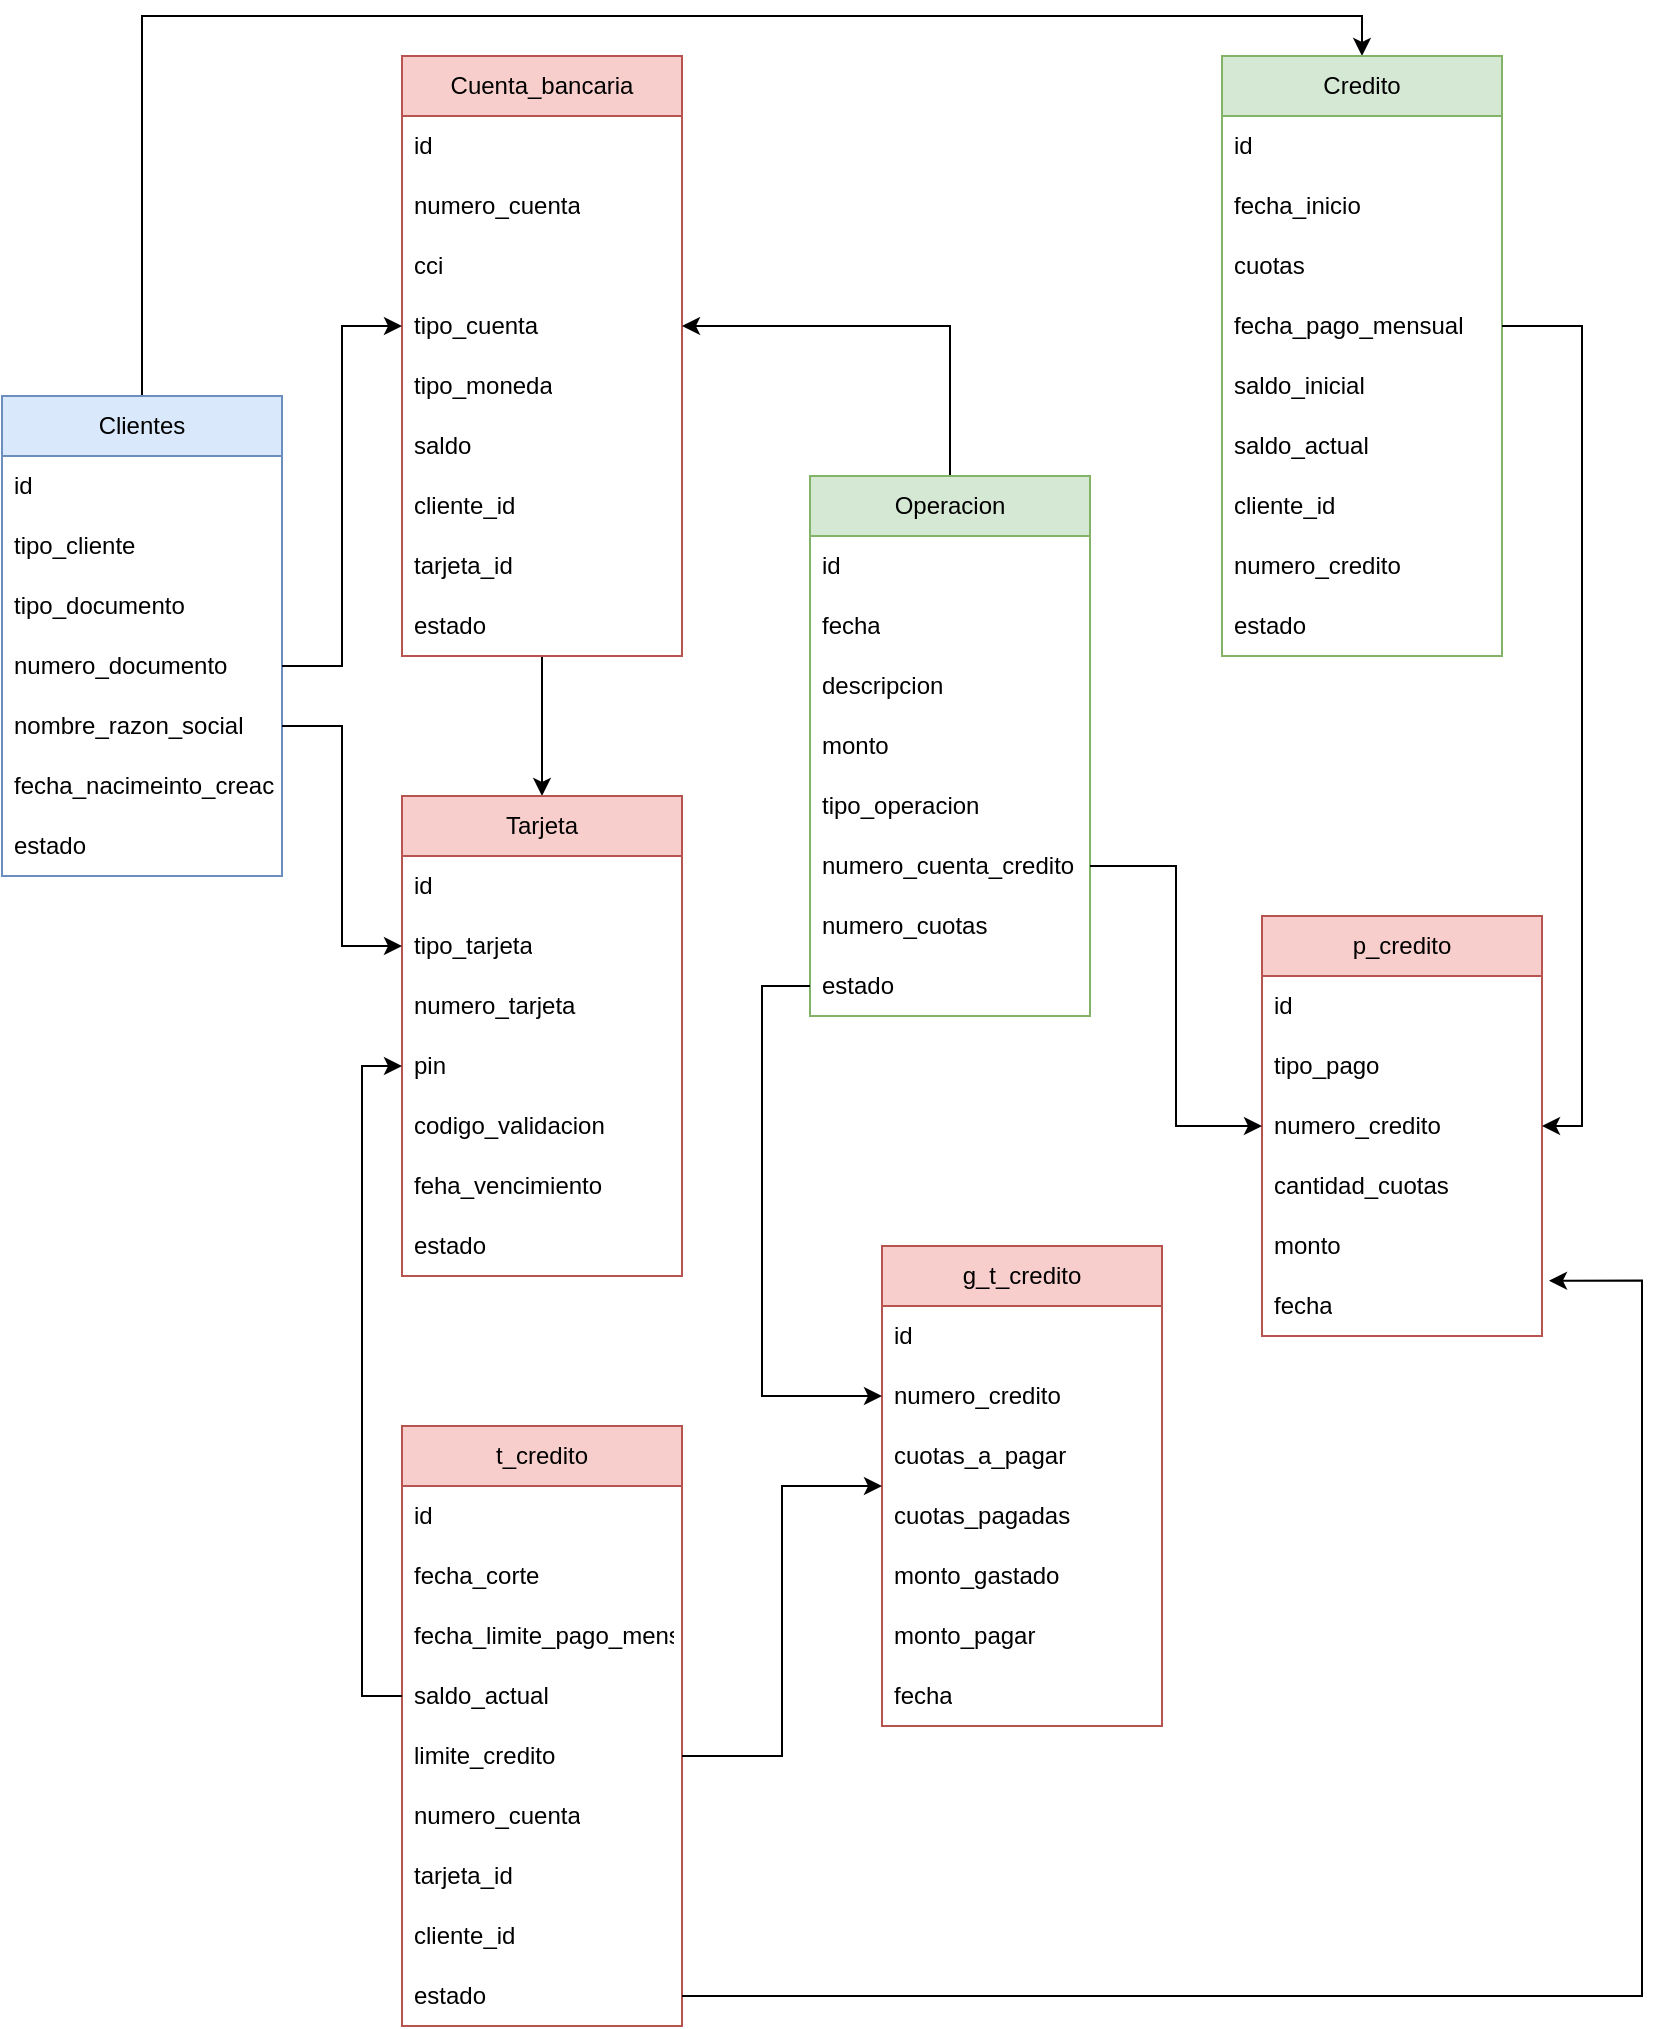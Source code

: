 <mxfile version="20.8.20" type="device"><diagram name="Página-1" id="gW0GPHRbB5dz8MdHrR5P"><mxGraphModel dx="1306" dy="1774" grid="1" gridSize="10" guides="1" tooltips="1" connect="1" arrows="1" fold="1" page="1" pageScale="1" pageWidth="827" pageHeight="1169" math="0" shadow="0"><root><mxCell id="0"/><mxCell id="1" parent="0"/><mxCell id="HkYE6U0R13ZYtz65Loia-97" style="edgeStyle=orthogonalEdgeStyle;rounded=0;orthogonalLoop=1;jettySize=auto;html=1;exitX=0.5;exitY=0;exitDx=0;exitDy=0;entryX=0.5;entryY=0;entryDx=0;entryDy=0;" edge="1" parent="1" source="HkYE6U0R13ZYtz65Loia-1" target="HkYE6U0R13ZYtz65Loia-17"><mxGeometry relative="1" as="geometry"/></mxCell><mxCell id="HkYE6U0R13ZYtz65Loia-1" value="Clientes" style="swimlane;fontStyle=0;childLayout=stackLayout;horizontal=1;startSize=30;horizontalStack=0;resizeParent=1;resizeParentMax=0;resizeLast=0;collapsible=1;marginBottom=0;whiteSpace=wrap;html=1;fillColor=#dae8fc;strokeColor=#6c8ebf;" vertex="1" parent="1"><mxGeometry x="10" y="130" width="140" height="240" as="geometry"/></mxCell><mxCell id="HkYE6U0R13ZYtz65Loia-2" value="id" style="text;strokeColor=none;fillColor=none;align=left;verticalAlign=middle;spacingLeft=4;spacingRight=4;overflow=hidden;points=[[0,0.5],[1,0.5]];portConstraint=eastwest;rotatable=0;whiteSpace=wrap;html=1;" vertex="1" parent="HkYE6U0R13ZYtz65Loia-1"><mxGeometry y="30" width="140" height="30" as="geometry"/></mxCell><mxCell id="HkYE6U0R13ZYtz65Loia-3" value="tipo_cliente" style="text;strokeColor=none;fillColor=none;align=left;verticalAlign=middle;spacingLeft=4;spacingRight=4;overflow=hidden;points=[[0,0.5],[1,0.5]];portConstraint=eastwest;rotatable=0;whiteSpace=wrap;html=1;" vertex="1" parent="HkYE6U0R13ZYtz65Loia-1"><mxGeometry y="60" width="140" height="30" as="geometry"/></mxCell><mxCell id="HkYE6U0R13ZYtz65Loia-4" value="tipo_documento" style="text;strokeColor=none;fillColor=none;align=left;verticalAlign=middle;spacingLeft=4;spacingRight=4;overflow=hidden;points=[[0,0.5],[1,0.5]];portConstraint=eastwest;rotatable=0;whiteSpace=wrap;html=1;" vertex="1" parent="HkYE6U0R13ZYtz65Loia-1"><mxGeometry y="90" width="140" height="30" as="geometry"/></mxCell><mxCell id="HkYE6U0R13ZYtz65Loia-5" value="numero_documento" style="text;strokeColor=none;fillColor=none;align=left;verticalAlign=middle;spacingLeft=4;spacingRight=4;overflow=hidden;points=[[0,0.5],[1,0.5]];portConstraint=eastwest;rotatable=0;whiteSpace=wrap;html=1;" vertex="1" parent="HkYE6U0R13ZYtz65Loia-1"><mxGeometry y="120" width="140" height="30" as="geometry"/></mxCell><mxCell id="HkYE6U0R13ZYtz65Loia-6" value="nombre_razon_social" style="text;strokeColor=none;fillColor=none;align=left;verticalAlign=middle;spacingLeft=4;spacingRight=4;overflow=hidden;points=[[0,0.5],[1,0.5]];portConstraint=eastwest;rotatable=0;whiteSpace=wrap;html=1;" vertex="1" parent="HkYE6U0R13ZYtz65Loia-1"><mxGeometry y="150" width="140" height="30" as="geometry"/></mxCell><mxCell id="HkYE6U0R13ZYtz65Loia-7" value="fecha_nacimeinto_creacion" style="text;strokeColor=none;fillColor=none;align=left;verticalAlign=middle;spacingLeft=4;spacingRight=4;overflow=hidden;points=[[0,0.5],[1,0.5]];portConstraint=eastwest;rotatable=0;whiteSpace=wrap;html=1;" vertex="1" parent="HkYE6U0R13ZYtz65Loia-1"><mxGeometry y="180" width="140" height="30" as="geometry"/></mxCell><mxCell id="HkYE6U0R13ZYtz65Loia-8" value="estado" style="text;strokeColor=none;fillColor=none;align=left;verticalAlign=middle;spacingLeft=4;spacingRight=4;overflow=hidden;points=[[0,0.5],[1,0.5]];portConstraint=eastwest;rotatable=0;whiteSpace=wrap;html=1;" vertex="1" parent="HkYE6U0R13ZYtz65Loia-1"><mxGeometry y="210" width="140" height="30" as="geometry"/></mxCell><mxCell id="HkYE6U0R13ZYtz65Loia-17" value="Credito" style="swimlane;fontStyle=0;childLayout=stackLayout;horizontal=1;startSize=30;horizontalStack=0;resizeParent=1;resizeParentMax=0;resizeLast=0;collapsible=1;marginBottom=0;whiteSpace=wrap;html=1;fillColor=#d5e8d4;strokeColor=#82b366;" vertex="1" parent="1"><mxGeometry x="620" y="-40" width="140" height="300" as="geometry"/></mxCell><mxCell id="HkYE6U0R13ZYtz65Loia-18" value="id" style="text;strokeColor=none;fillColor=none;align=left;verticalAlign=middle;spacingLeft=4;spacingRight=4;overflow=hidden;points=[[0,0.5],[1,0.5]];portConstraint=eastwest;rotatable=0;whiteSpace=wrap;html=1;" vertex="1" parent="HkYE6U0R13ZYtz65Loia-17"><mxGeometry y="30" width="140" height="30" as="geometry"/></mxCell><mxCell id="HkYE6U0R13ZYtz65Loia-19" value="fecha_inicio" style="text;strokeColor=none;fillColor=none;align=left;verticalAlign=middle;spacingLeft=4;spacingRight=4;overflow=hidden;points=[[0,0.5],[1,0.5]];portConstraint=eastwest;rotatable=0;whiteSpace=wrap;html=1;" vertex="1" parent="HkYE6U0R13ZYtz65Loia-17"><mxGeometry y="60" width="140" height="30" as="geometry"/></mxCell><mxCell id="HkYE6U0R13ZYtz65Loia-20" value="cuotas" style="text;strokeColor=none;fillColor=none;align=left;verticalAlign=middle;spacingLeft=4;spacingRight=4;overflow=hidden;points=[[0,0.5],[1,0.5]];portConstraint=eastwest;rotatable=0;whiteSpace=wrap;html=1;" vertex="1" parent="HkYE6U0R13ZYtz65Loia-17"><mxGeometry y="90" width="140" height="30" as="geometry"/></mxCell><mxCell id="HkYE6U0R13ZYtz65Loia-21" value="fecha_pago_mensual" style="text;strokeColor=none;fillColor=none;align=left;verticalAlign=middle;spacingLeft=4;spacingRight=4;overflow=hidden;points=[[0,0.5],[1,0.5]];portConstraint=eastwest;rotatable=0;whiteSpace=wrap;html=1;" vertex="1" parent="HkYE6U0R13ZYtz65Loia-17"><mxGeometry y="120" width="140" height="30" as="geometry"/></mxCell><mxCell id="HkYE6U0R13ZYtz65Loia-22" value="saldo_inicial" style="text;strokeColor=none;fillColor=none;align=left;verticalAlign=middle;spacingLeft=4;spacingRight=4;overflow=hidden;points=[[0,0.5],[1,0.5]];portConstraint=eastwest;rotatable=0;whiteSpace=wrap;html=1;" vertex="1" parent="HkYE6U0R13ZYtz65Loia-17"><mxGeometry y="150" width="140" height="30" as="geometry"/></mxCell><mxCell id="HkYE6U0R13ZYtz65Loia-23" value="saldo_actual" style="text;strokeColor=none;fillColor=none;align=left;verticalAlign=middle;spacingLeft=4;spacingRight=4;overflow=hidden;points=[[0,0.5],[1,0.5]];portConstraint=eastwest;rotatable=0;whiteSpace=wrap;html=1;" vertex="1" parent="HkYE6U0R13ZYtz65Loia-17"><mxGeometry y="180" width="140" height="30" as="geometry"/></mxCell><mxCell id="HkYE6U0R13ZYtz65Loia-24" value="cliente_id" style="text;strokeColor=none;fillColor=none;align=left;verticalAlign=middle;spacingLeft=4;spacingRight=4;overflow=hidden;points=[[0,0.5],[1,0.5]];portConstraint=eastwest;rotatable=0;whiteSpace=wrap;html=1;" vertex="1" parent="HkYE6U0R13ZYtz65Loia-17"><mxGeometry y="210" width="140" height="30" as="geometry"/></mxCell><mxCell id="HkYE6U0R13ZYtz65Loia-25" value="numero_credito" style="text;strokeColor=none;fillColor=none;align=left;verticalAlign=middle;spacingLeft=4;spacingRight=4;overflow=hidden;points=[[0,0.5],[1,0.5]];portConstraint=eastwest;rotatable=0;whiteSpace=wrap;html=1;" vertex="1" parent="HkYE6U0R13ZYtz65Loia-17"><mxGeometry y="240" width="140" height="30" as="geometry"/></mxCell><mxCell id="HkYE6U0R13ZYtz65Loia-26" value="estado" style="text;strokeColor=none;fillColor=none;align=left;verticalAlign=middle;spacingLeft=4;spacingRight=4;overflow=hidden;points=[[0,0.5],[1,0.5]];portConstraint=eastwest;rotatable=0;whiteSpace=wrap;html=1;" vertex="1" parent="HkYE6U0R13ZYtz65Loia-17"><mxGeometry y="270" width="140" height="30" as="geometry"/></mxCell><mxCell id="HkYE6U0R13ZYtz65Loia-92" style="edgeStyle=orthogonalEdgeStyle;rounded=0;orthogonalLoop=1;jettySize=auto;html=1;entryX=0.5;entryY=0;entryDx=0;entryDy=0;" edge="1" parent="1" source="HkYE6U0R13ZYtz65Loia-28" target="HkYE6U0R13ZYtz65Loia-53"><mxGeometry relative="1" as="geometry"/></mxCell><mxCell id="HkYE6U0R13ZYtz65Loia-28" value="Cuenta_bancaria" style="swimlane;fontStyle=0;childLayout=stackLayout;horizontal=1;startSize=30;horizontalStack=0;resizeParent=1;resizeParentMax=0;resizeLast=0;collapsible=1;marginBottom=0;whiteSpace=wrap;html=1;fillColor=#f8cecc;strokeColor=#b85450;" vertex="1" parent="1"><mxGeometry x="210" y="-40" width="140" height="300" as="geometry"/></mxCell><mxCell id="HkYE6U0R13ZYtz65Loia-29" value="id" style="text;strokeColor=none;fillColor=none;align=left;verticalAlign=middle;spacingLeft=4;spacingRight=4;overflow=hidden;points=[[0,0.5],[1,0.5]];portConstraint=eastwest;rotatable=0;whiteSpace=wrap;html=1;" vertex="1" parent="HkYE6U0R13ZYtz65Loia-28"><mxGeometry y="30" width="140" height="30" as="geometry"/></mxCell><mxCell id="HkYE6U0R13ZYtz65Loia-39" value="numero_cuenta" style="text;strokeColor=none;fillColor=none;align=left;verticalAlign=middle;spacingLeft=4;spacingRight=4;overflow=hidden;points=[[0,0.5],[1,0.5]];portConstraint=eastwest;rotatable=0;whiteSpace=wrap;html=1;" vertex="1" parent="HkYE6U0R13ZYtz65Loia-28"><mxGeometry y="60" width="140" height="30" as="geometry"/></mxCell><mxCell id="HkYE6U0R13ZYtz65Loia-30" value="cci" style="text;strokeColor=none;fillColor=none;align=left;verticalAlign=middle;spacingLeft=4;spacingRight=4;overflow=hidden;points=[[0,0.5],[1,0.5]];portConstraint=eastwest;rotatable=0;whiteSpace=wrap;html=1;" vertex="1" parent="HkYE6U0R13ZYtz65Loia-28"><mxGeometry y="90" width="140" height="30" as="geometry"/></mxCell><mxCell id="HkYE6U0R13ZYtz65Loia-31" value="tipo_cuenta&amp;nbsp;" style="text;strokeColor=none;fillColor=none;align=left;verticalAlign=middle;spacingLeft=4;spacingRight=4;overflow=hidden;points=[[0,0.5],[1,0.5]];portConstraint=eastwest;rotatable=0;whiteSpace=wrap;html=1;" vertex="1" parent="HkYE6U0R13ZYtz65Loia-28"><mxGeometry y="120" width="140" height="30" as="geometry"/></mxCell><mxCell id="HkYE6U0R13ZYtz65Loia-32" value="tipo_moneda" style="text;strokeColor=none;fillColor=none;align=left;verticalAlign=middle;spacingLeft=4;spacingRight=4;overflow=hidden;points=[[0,0.5],[1,0.5]];portConstraint=eastwest;rotatable=0;whiteSpace=wrap;html=1;" vertex="1" parent="HkYE6U0R13ZYtz65Loia-28"><mxGeometry y="150" width="140" height="30" as="geometry"/></mxCell><mxCell id="HkYE6U0R13ZYtz65Loia-33" value="saldo" style="text;strokeColor=none;fillColor=none;align=left;verticalAlign=middle;spacingLeft=4;spacingRight=4;overflow=hidden;points=[[0,0.5],[1,0.5]];portConstraint=eastwest;rotatable=0;whiteSpace=wrap;html=1;" vertex="1" parent="HkYE6U0R13ZYtz65Loia-28"><mxGeometry y="180" width="140" height="30" as="geometry"/></mxCell><mxCell id="HkYE6U0R13ZYtz65Loia-40" value="cliente_id" style="text;strokeColor=none;fillColor=none;align=left;verticalAlign=middle;spacingLeft=4;spacingRight=4;overflow=hidden;points=[[0,0.5],[1,0.5]];portConstraint=eastwest;rotatable=0;whiteSpace=wrap;html=1;" vertex="1" parent="HkYE6U0R13ZYtz65Loia-28"><mxGeometry y="210" width="140" height="30" as="geometry"/></mxCell><mxCell id="HkYE6U0R13ZYtz65Loia-41" value="tarjeta_id" style="text;strokeColor=none;fillColor=none;align=left;verticalAlign=middle;spacingLeft=4;spacingRight=4;overflow=hidden;points=[[0,0.5],[1,0.5]];portConstraint=eastwest;rotatable=0;whiteSpace=wrap;html=1;" vertex="1" parent="HkYE6U0R13ZYtz65Loia-28"><mxGeometry y="240" width="140" height="30" as="geometry"/></mxCell><mxCell id="HkYE6U0R13ZYtz65Loia-42" value="estado" style="text;strokeColor=none;fillColor=none;align=left;verticalAlign=middle;spacingLeft=4;spacingRight=4;overflow=hidden;points=[[0,0.5],[1,0.5]];portConstraint=eastwest;rotatable=0;whiteSpace=wrap;html=1;" vertex="1" parent="HkYE6U0R13ZYtz65Loia-28"><mxGeometry y="270" width="140" height="30" as="geometry"/></mxCell><mxCell id="HkYE6U0R13ZYtz65Loia-102" style="edgeStyle=orthogonalEdgeStyle;rounded=0;orthogonalLoop=1;jettySize=auto;html=1;entryX=1;entryY=0.5;entryDx=0;entryDy=0;" edge="1" parent="1" source="HkYE6U0R13ZYtz65Loia-43" target="HkYE6U0R13ZYtz65Loia-31"><mxGeometry relative="1" as="geometry"/></mxCell><mxCell id="HkYE6U0R13ZYtz65Loia-43" value="Operacion" style="swimlane;fontStyle=0;childLayout=stackLayout;horizontal=1;startSize=30;horizontalStack=0;resizeParent=1;resizeParentMax=0;resizeLast=0;collapsible=1;marginBottom=0;whiteSpace=wrap;html=1;fillColor=#d5e8d4;strokeColor=#82b366;" vertex="1" parent="1"><mxGeometry x="414" y="170" width="140" height="270" as="geometry"/></mxCell><mxCell id="HkYE6U0R13ZYtz65Loia-44" value="id" style="text;strokeColor=none;fillColor=none;align=left;verticalAlign=middle;spacingLeft=4;spacingRight=4;overflow=hidden;points=[[0,0.5],[1,0.5]];portConstraint=eastwest;rotatable=0;whiteSpace=wrap;html=1;" vertex="1" parent="HkYE6U0R13ZYtz65Loia-43"><mxGeometry y="30" width="140" height="30" as="geometry"/></mxCell><mxCell id="HkYE6U0R13ZYtz65Loia-45" value="fecha" style="text;strokeColor=none;fillColor=none;align=left;verticalAlign=middle;spacingLeft=4;spacingRight=4;overflow=hidden;points=[[0,0.5],[1,0.5]];portConstraint=eastwest;rotatable=0;whiteSpace=wrap;html=1;" vertex="1" parent="HkYE6U0R13ZYtz65Loia-43"><mxGeometry y="60" width="140" height="30" as="geometry"/></mxCell><mxCell id="HkYE6U0R13ZYtz65Loia-46" value="descripcion" style="text;strokeColor=none;fillColor=none;align=left;verticalAlign=middle;spacingLeft=4;spacingRight=4;overflow=hidden;points=[[0,0.5],[1,0.5]];portConstraint=eastwest;rotatable=0;whiteSpace=wrap;html=1;" vertex="1" parent="HkYE6U0R13ZYtz65Loia-43"><mxGeometry y="90" width="140" height="30" as="geometry"/></mxCell><mxCell id="HkYE6U0R13ZYtz65Loia-47" value="monto" style="text;strokeColor=none;fillColor=none;align=left;verticalAlign=middle;spacingLeft=4;spacingRight=4;overflow=hidden;points=[[0,0.5],[1,0.5]];portConstraint=eastwest;rotatable=0;whiteSpace=wrap;html=1;" vertex="1" parent="HkYE6U0R13ZYtz65Loia-43"><mxGeometry y="120" width="140" height="30" as="geometry"/></mxCell><mxCell id="HkYE6U0R13ZYtz65Loia-48" value="tipo_operacion" style="text;strokeColor=none;fillColor=none;align=left;verticalAlign=middle;spacingLeft=4;spacingRight=4;overflow=hidden;points=[[0,0.5],[1,0.5]];portConstraint=eastwest;rotatable=0;whiteSpace=wrap;html=1;" vertex="1" parent="HkYE6U0R13ZYtz65Loia-43"><mxGeometry y="150" width="140" height="30" as="geometry"/></mxCell><mxCell id="HkYE6U0R13ZYtz65Loia-49" value="numero_cuenta_credito" style="text;strokeColor=none;fillColor=none;align=left;verticalAlign=middle;spacingLeft=4;spacingRight=4;overflow=hidden;points=[[0,0.5],[1,0.5]];portConstraint=eastwest;rotatable=0;whiteSpace=wrap;html=1;" vertex="1" parent="HkYE6U0R13ZYtz65Loia-43"><mxGeometry y="180" width="140" height="30" as="geometry"/></mxCell><mxCell id="HkYE6U0R13ZYtz65Loia-51" value="numero_cuotas" style="text;strokeColor=none;fillColor=none;align=left;verticalAlign=middle;spacingLeft=4;spacingRight=4;overflow=hidden;points=[[0,0.5],[1,0.5]];portConstraint=eastwest;rotatable=0;whiteSpace=wrap;html=1;" vertex="1" parent="HkYE6U0R13ZYtz65Loia-43"><mxGeometry y="210" width="140" height="30" as="geometry"/></mxCell><mxCell id="HkYE6U0R13ZYtz65Loia-52" value="estado" style="text;strokeColor=none;fillColor=none;align=left;verticalAlign=middle;spacingLeft=4;spacingRight=4;overflow=hidden;points=[[0,0.5],[1,0.5]];portConstraint=eastwest;rotatable=0;whiteSpace=wrap;html=1;" vertex="1" parent="HkYE6U0R13ZYtz65Loia-43"><mxGeometry y="240" width="140" height="30" as="geometry"/></mxCell><mxCell id="HkYE6U0R13ZYtz65Loia-53" value="Tarjeta" style="swimlane;fontStyle=0;childLayout=stackLayout;horizontal=1;startSize=30;horizontalStack=0;resizeParent=1;resizeParentMax=0;resizeLast=0;collapsible=1;marginBottom=0;whiteSpace=wrap;html=1;fillColor=#f8cecc;strokeColor=#b85450;" vertex="1" parent="1"><mxGeometry x="210" y="330" width="140" height="240" as="geometry"/></mxCell><mxCell id="HkYE6U0R13ZYtz65Loia-54" value="id" style="text;strokeColor=none;fillColor=none;align=left;verticalAlign=middle;spacingLeft=4;spacingRight=4;overflow=hidden;points=[[0,0.5],[1,0.5]];portConstraint=eastwest;rotatable=0;whiteSpace=wrap;html=1;" vertex="1" parent="HkYE6U0R13ZYtz65Loia-53"><mxGeometry y="30" width="140" height="30" as="geometry"/></mxCell><mxCell id="HkYE6U0R13ZYtz65Loia-60" value="tipo_tarjeta" style="text;strokeColor=none;fillColor=none;align=left;verticalAlign=middle;spacingLeft=4;spacingRight=4;overflow=hidden;points=[[0,0.5],[1,0.5]];portConstraint=eastwest;rotatable=0;whiteSpace=wrap;html=1;" vertex="1" parent="HkYE6U0R13ZYtz65Loia-53"><mxGeometry y="60" width="140" height="30" as="geometry"/></mxCell><mxCell id="HkYE6U0R13ZYtz65Loia-55" value="numero_tarjeta" style="text;strokeColor=none;fillColor=none;align=left;verticalAlign=middle;spacingLeft=4;spacingRight=4;overflow=hidden;points=[[0,0.5],[1,0.5]];portConstraint=eastwest;rotatable=0;whiteSpace=wrap;html=1;" vertex="1" parent="HkYE6U0R13ZYtz65Loia-53"><mxGeometry y="90" width="140" height="30" as="geometry"/></mxCell><mxCell id="HkYE6U0R13ZYtz65Loia-57" value="pin" style="text;strokeColor=none;fillColor=none;align=left;verticalAlign=middle;spacingLeft=4;spacingRight=4;overflow=hidden;points=[[0,0.5],[1,0.5]];portConstraint=eastwest;rotatable=0;whiteSpace=wrap;html=1;" vertex="1" parent="HkYE6U0R13ZYtz65Loia-53"><mxGeometry y="120" width="140" height="30" as="geometry"/></mxCell><mxCell id="HkYE6U0R13ZYtz65Loia-59" value="codigo_validacion" style="text;strokeColor=none;fillColor=none;align=left;verticalAlign=middle;spacingLeft=4;spacingRight=4;overflow=hidden;points=[[0,0.5],[1,0.5]];portConstraint=eastwest;rotatable=0;whiteSpace=wrap;html=1;" vertex="1" parent="HkYE6U0R13ZYtz65Loia-53"><mxGeometry y="150" width="140" height="30" as="geometry"/></mxCell><mxCell id="HkYE6U0R13ZYtz65Loia-61" value="feha_vencimiento" style="text;strokeColor=none;fillColor=none;align=left;verticalAlign=middle;spacingLeft=4;spacingRight=4;overflow=hidden;points=[[0,0.5],[1,0.5]];portConstraint=eastwest;rotatable=0;whiteSpace=wrap;html=1;" vertex="1" parent="HkYE6U0R13ZYtz65Loia-53"><mxGeometry y="180" width="140" height="30" as="geometry"/></mxCell><mxCell id="HkYE6U0R13ZYtz65Loia-62" value="estado" style="text;strokeColor=none;fillColor=none;align=left;verticalAlign=middle;spacingLeft=4;spacingRight=4;overflow=hidden;points=[[0,0.5],[1,0.5]];portConstraint=eastwest;rotatable=0;whiteSpace=wrap;html=1;" vertex="1" parent="HkYE6U0R13ZYtz65Loia-53"><mxGeometry y="210" width="140" height="30" as="geometry"/></mxCell><mxCell id="HkYE6U0R13ZYtz65Loia-63" value="t_credito" style="swimlane;fontStyle=0;childLayout=stackLayout;horizontal=1;startSize=30;horizontalStack=0;resizeParent=1;resizeParentMax=0;resizeLast=0;collapsible=1;marginBottom=0;whiteSpace=wrap;html=1;fillColor=#f8cecc;strokeColor=#b85450;" vertex="1" parent="1"><mxGeometry x="210" y="645" width="140" height="300" as="geometry"/></mxCell><mxCell id="HkYE6U0R13ZYtz65Loia-64" value="id" style="text;strokeColor=none;fillColor=none;align=left;verticalAlign=middle;spacingLeft=4;spacingRight=4;overflow=hidden;points=[[0,0.5],[1,0.5]];portConstraint=eastwest;rotatable=0;whiteSpace=wrap;html=1;" vertex="1" parent="HkYE6U0R13ZYtz65Loia-63"><mxGeometry y="30" width="140" height="30" as="geometry"/></mxCell><mxCell id="HkYE6U0R13ZYtz65Loia-70" value="fecha_corte" style="text;strokeColor=none;fillColor=none;align=left;verticalAlign=middle;spacingLeft=4;spacingRight=4;overflow=hidden;points=[[0,0.5],[1,0.5]];portConstraint=eastwest;rotatable=0;whiteSpace=wrap;html=1;" vertex="1" parent="HkYE6U0R13ZYtz65Loia-63"><mxGeometry y="60" width="140" height="30" as="geometry"/></mxCell><mxCell id="HkYE6U0R13ZYtz65Loia-66" value="fecha_limite_pago_mensual" style="text;strokeColor=none;fillColor=none;align=left;verticalAlign=middle;spacingLeft=4;spacingRight=4;overflow=hidden;points=[[0,0.5],[1,0.5]];portConstraint=eastwest;rotatable=0;whiteSpace=wrap;html=1;" vertex="1" parent="HkYE6U0R13ZYtz65Loia-63"><mxGeometry y="90" width="140" height="30" as="geometry"/></mxCell><mxCell id="HkYE6U0R13ZYtz65Loia-67" value="saldo_actual" style="text;strokeColor=none;fillColor=none;align=left;verticalAlign=middle;spacingLeft=4;spacingRight=4;overflow=hidden;points=[[0,0.5],[1,0.5]];portConstraint=eastwest;rotatable=0;whiteSpace=wrap;html=1;" vertex="1" parent="HkYE6U0R13ZYtz65Loia-63"><mxGeometry y="120" width="140" height="30" as="geometry"/></mxCell><mxCell id="HkYE6U0R13ZYtz65Loia-68" value="limite_credito" style="text;strokeColor=none;fillColor=none;align=left;verticalAlign=middle;spacingLeft=4;spacingRight=4;overflow=hidden;points=[[0,0.5],[1,0.5]];portConstraint=eastwest;rotatable=0;whiteSpace=wrap;html=1;" vertex="1" parent="HkYE6U0R13ZYtz65Loia-63"><mxGeometry y="150" width="140" height="30" as="geometry"/></mxCell><mxCell id="HkYE6U0R13ZYtz65Loia-71" value="numero_cuenta" style="text;strokeColor=none;fillColor=none;align=left;verticalAlign=middle;spacingLeft=4;spacingRight=4;overflow=hidden;points=[[0,0.5],[1,0.5]];portConstraint=eastwest;rotatable=0;whiteSpace=wrap;html=1;" vertex="1" parent="HkYE6U0R13ZYtz65Loia-63"><mxGeometry y="180" width="140" height="30" as="geometry"/></mxCell><mxCell id="HkYE6U0R13ZYtz65Loia-69" value="tarjeta_id" style="text;strokeColor=none;fillColor=none;align=left;verticalAlign=middle;spacingLeft=4;spacingRight=4;overflow=hidden;points=[[0,0.5],[1,0.5]];portConstraint=eastwest;rotatable=0;whiteSpace=wrap;html=1;" vertex="1" parent="HkYE6U0R13ZYtz65Loia-63"><mxGeometry y="210" width="140" height="30" as="geometry"/></mxCell><mxCell id="HkYE6U0R13ZYtz65Loia-105" value="cliente_id" style="text;strokeColor=none;fillColor=none;align=left;verticalAlign=middle;spacingLeft=4;spacingRight=4;overflow=hidden;points=[[0,0.5],[1,0.5]];portConstraint=eastwest;rotatable=0;whiteSpace=wrap;html=1;" vertex="1" parent="HkYE6U0R13ZYtz65Loia-63"><mxGeometry y="240" width="140" height="30" as="geometry"/></mxCell><mxCell id="HkYE6U0R13ZYtz65Loia-72" value="estado" style="text;strokeColor=none;fillColor=none;align=left;verticalAlign=middle;spacingLeft=4;spacingRight=4;overflow=hidden;points=[[0,0.5],[1,0.5]];portConstraint=eastwest;rotatable=0;whiteSpace=wrap;html=1;" vertex="1" parent="HkYE6U0R13ZYtz65Loia-63"><mxGeometry y="270" width="140" height="30" as="geometry"/></mxCell><mxCell id="HkYE6U0R13ZYtz65Loia-73" value="p_credito" style="swimlane;fontStyle=0;childLayout=stackLayout;horizontal=1;startSize=30;horizontalStack=0;resizeParent=1;resizeParentMax=0;resizeLast=0;collapsible=1;marginBottom=0;whiteSpace=wrap;html=1;fillColor=#f8cecc;strokeColor=#b85450;" vertex="1" parent="1"><mxGeometry x="640" y="390" width="140" height="210" as="geometry"/></mxCell><mxCell id="HkYE6U0R13ZYtz65Loia-74" value="id" style="text;strokeColor=none;fillColor=none;align=left;verticalAlign=middle;spacingLeft=4;spacingRight=4;overflow=hidden;points=[[0,0.5],[1,0.5]];portConstraint=eastwest;rotatable=0;whiteSpace=wrap;html=1;" vertex="1" parent="HkYE6U0R13ZYtz65Loia-73"><mxGeometry y="30" width="140" height="30" as="geometry"/></mxCell><mxCell id="HkYE6U0R13ZYtz65Loia-75" value="tipo_pago" style="text;strokeColor=none;fillColor=none;align=left;verticalAlign=middle;spacingLeft=4;spacingRight=4;overflow=hidden;points=[[0,0.5],[1,0.5]];portConstraint=eastwest;rotatable=0;whiteSpace=wrap;html=1;" vertex="1" parent="HkYE6U0R13ZYtz65Loia-73"><mxGeometry y="60" width="140" height="30" as="geometry"/></mxCell><mxCell id="HkYE6U0R13ZYtz65Loia-76" value="numero_credito" style="text;strokeColor=none;fillColor=none;align=left;verticalAlign=middle;spacingLeft=4;spacingRight=4;overflow=hidden;points=[[0,0.5],[1,0.5]];portConstraint=eastwest;rotatable=0;whiteSpace=wrap;html=1;" vertex="1" parent="HkYE6U0R13ZYtz65Loia-73"><mxGeometry y="90" width="140" height="30" as="geometry"/></mxCell><mxCell id="HkYE6U0R13ZYtz65Loia-77" value="cantidad_cuotas" style="text;strokeColor=none;fillColor=none;align=left;verticalAlign=middle;spacingLeft=4;spacingRight=4;overflow=hidden;points=[[0,0.5],[1,0.5]];portConstraint=eastwest;rotatable=0;whiteSpace=wrap;html=1;" vertex="1" parent="HkYE6U0R13ZYtz65Loia-73"><mxGeometry y="120" width="140" height="30" as="geometry"/></mxCell><mxCell id="HkYE6U0R13ZYtz65Loia-78" value="monto" style="text;strokeColor=none;fillColor=none;align=left;verticalAlign=middle;spacingLeft=4;spacingRight=4;overflow=hidden;points=[[0,0.5],[1,0.5]];portConstraint=eastwest;rotatable=0;whiteSpace=wrap;html=1;" vertex="1" parent="HkYE6U0R13ZYtz65Loia-73"><mxGeometry y="150" width="140" height="30" as="geometry"/></mxCell><mxCell id="HkYE6U0R13ZYtz65Loia-80" value="fecha" style="text;strokeColor=none;fillColor=none;align=left;verticalAlign=middle;spacingLeft=4;spacingRight=4;overflow=hidden;points=[[0,0.5],[1,0.5]];portConstraint=eastwest;rotatable=0;whiteSpace=wrap;html=1;" vertex="1" parent="HkYE6U0R13ZYtz65Loia-73"><mxGeometry y="180" width="140" height="30" as="geometry"/></mxCell><mxCell id="HkYE6U0R13ZYtz65Loia-82" value="g_t_credito" style="swimlane;fontStyle=0;childLayout=stackLayout;horizontal=1;startSize=30;horizontalStack=0;resizeParent=1;resizeParentMax=0;resizeLast=0;collapsible=1;marginBottom=0;whiteSpace=wrap;html=1;fillColor=#f8cecc;strokeColor=#b85450;" vertex="1" parent="1"><mxGeometry x="450" y="555" width="140" height="240" as="geometry"/></mxCell><mxCell id="HkYE6U0R13ZYtz65Loia-83" value="id" style="text;strokeColor=none;fillColor=none;align=left;verticalAlign=middle;spacingLeft=4;spacingRight=4;overflow=hidden;points=[[0,0.5],[1,0.5]];portConstraint=eastwest;rotatable=0;whiteSpace=wrap;html=1;" vertex="1" parent="HkYE6U0R13ZYtz65Loia-82"><mxGeometry y="30" width="140" height="30" as="geometry"/></mxCell><mxCell id="HkYE6U0R13ZYtz65Loia-84" value="numero_credito" style="text;strokeColor=none;fillColor=none;align=left;verticalAlign=middle;spacingLeft=4;spacingRight=4;overflow=hidden;points=[[0,0.5],[1,0.5]];portConstraint=eastwest;rotatable=0;whiteSpace=wrap;html=1;" vertex="1" parent="HkYE6U0R13ZYtz65Loia-82"><mxGeometry y="60" width="140" height="30" as="geometry"/></mxCell><mxCell id="HkYE6U0R13ZYtz65Loia-85" value="cuotas_a_pagar" style="text;strokeColor=none;fillColor=none;align=left;verticalAlign=middle;spacingLeft=4;spacingRight=4;overflow=hidden;points=[[0,0.5],[1,0.5]];portConstraint=eastwest;rotatable=0;whiteSpace=wrap;html=1;" vertex="1" parent="HkYE6U0R13ZYtz65Loia-82"><mxGeometry y="90" width="140" height="30" as="geometry"/></mxCell><mxCell id="HkYE6U0R13ZYtz65Loia-86" value="cuotas_pagadas" style="text;strokeColor=none;fillColor=none;align=left;verticalAlign=middle;spacingLeft=4;spacingRight=4;overflow=hidden;points=[[0,0.5],[1,0.5]];portConstraint=eastwest;rotatable=0;whiteSpace=wrap;html=1;" vertex="1" parent="HkYE6U0R13ZYtz65Loia-82"><mxGeometry y="120" width="140" height="30" as="geometry"/></mxCell><mxCell id="HkYE6U0R13ZYtz65Loia-87" value="monto_gastado" style="text;strokeColor=none;fillColor=none;align=left;verticalAlign=middle;spacingLeft=4;spacingRight=4;overflow=hidden;points=[[0,0.5],[1,0.5]];portConstraint=eastwest;rotatable=0;whiteSpace=wrap;html=1;" vertex="1" parent="HkYE6U0R13ZYtz65Loia-82"><mxGeometry y="150" width="140" height="30" as="geometry"/></mxCell><mxCell id="HkYE6U0R13ZYtz65Loia-88" value="monto_pagar" style="text;strokeColor=none;fillColor=none;align=left;verticalAlign=middle;spacingLeft=4;spacingRight=4;overflow=hidden;points=[[0,0.5],[1,0.5]];portConstraint=eastwest;rotatable=0;whiteSpace=wrap;html=1;" vertex="1" parent="HkYE6U0R13ZYtz65Loia-82"><mxGeometry y="180" width="140" height="30" as="geometry"/></mxCell><mxCell id="HkYE6U0R13ZYtz65Loia-89" value="fecha" style="text;strokeColor=none;fillColor=none;align=left;verticalAlign=middle;spacingLeft=4;spacingRight=4;overflow=hidden;points=[[0,0.5],[1,0.5]];portConstraint=eastwest;rotatable=0;whiteSpace=wrap;html=1;" vertex="1" parent="HkYE6U0R13ZYtz65Loia-82"><mxGeometry y="210" width="140" height="30" as="geometry"/></mxCell><mxCell id="HkYE6U0R13ZYtz65Loia-90" style="edgeStyle=orthogonalEdgeStyle;rounded=0;orthogonalLoop=1;jettySize=auto;html=1;entryX=0;entryY=0.5;entryDx=0;entryDy=0;" edge="1" parent="1" source="HkYE6U0R13ZYtz65Loia-5" target="HkYE6U0R13ZYtz65Loia-31"><mxGeometry relative="1" as="geometry"/></mxCell><mxCell id="HkYE6U0R13ZYtz65Loia-91" style="edgeStyle=orthogonalEdgeStyle;rounded=0;orthogonalLoop=1;jettySize=auto;html=1;entryX=0;entryY=0.5;entryDx=0;entryDy=0;" edge="1" parent="1" source="HkYE6U0R13ZYtz65Loia-6" target="HkYE6U0R13ZYtz65Loia-60"><mxGeometry relative="1" as="geometry"/></mxCell><mxCell id="HkYE6U0R13ZYtz65Loia-96" style="edgeStyle=orthogonalEdgeStyle;rounded=0;orthogonalLoop=1;jettySize=auto;html=1;exitX=0;exitY=0.5;exitDx=0;exitDy=0;entryX=0;entryY=0.5;entryDx=0;entryDy=0;" edge="1" parent="1" source="HkYE6U0R13ZYtz65Loia-67" target="HkYE6U0R13ZYtz65Loia-57"><mxGeometry relative="1" as="geometry"/></mxCell><mxCell id="HkYE6U0R13ZYtz65Loia-98" style="edgeStyle=orthogonalEdgeStyle;rounded=0;orthogonalLoop=1;jettySize=auto;html=1;entryX=1;entryY=0.5;entryDx=0;entryDy=0;" edge="1" parent="1" source="HkYE6U0R13ZYtz65Loia-21" target="HkYE6U0R13ZYtz65Loia-73"><mxGeometry relative="1" as="geometry"/></mxCell><mxCell id="HkYE6U0R13ZYtz65Loia-99" style="edgeStyle=orthogonalEdgeStyle;rounded=0;orthogonalLoop=1;jettySize=auto;html=1;exitX=1;exitY=0.5;exitDx=0;exitDy=0;entryX=0;entryY=0.5;entryDx=0;entryDy=0;" edge="1" parent="1" source="HkYE6U0R13ZYtz65Loia-68" target="HkYE6U0R13ZYtz65Loia-82"><mxGeometry relative="1" as="geometry"/></mxCell><mxCell id="HkYE6U0R13ZYtz65Loia-101" style="edgeStyle=orthogonalEdgeStyle;rounded=0;orthogonalLoop=1;jettySize=auto;html=1;entryX=1.025;entryY=0.078;entryDx=0;entryDy=0;entryPerimeter=0;" edge="1" parent="1" source="HkYE6U0R13ZYtz65Loia-72" target="HkYE6U0R13ZYtz65Loia-80"><mxGeometry relative="1" as="geometry"><Array as="points"><mxPoint x="830" y="930"/><mxPoint x="830" y="572"/></Array></mxGeometry></mxCell><mxCell id="HkYE6U0R13ZYtz65Loia-103" style="edgeStyle=orthogonalEdgeStyle;rounded=0;orthogonalLoop=1;jettySize=auto;html=1;entryX=0;entryY=0.5;entryDx=0;entryDy=0;" edge="1" parent="1" source="HkYE6U0R13ZYtz65Loia-52" target="HkYE6U0R13ZYtz65Loia-84"><mxGeometry relative="1" as="geometry"><Array as="points"><mxPoint x="390" y="425"/><mxPoint x="390" y="630"/></Array></mxGeometry></mxCell><mxCell id="HkYE6U0R13ZYtz65Loia-104" style="edgeStyle=orthogonalEdgeStyle;rounded=0;orthogonalLoop=1;jettySize=auto;html=1;entryX=0;entryY=0.5;entryDx=0;entryDy=0;" edge="1" parent="1" source="HkYE6U0R13ZYtz65Loia-49" target="HkYE6U0R13ZYtz65Loia-76"><mxGeometry relative="1" as="geometry"/></mxCell></root></mxGraphModel></diagram></mxfile>